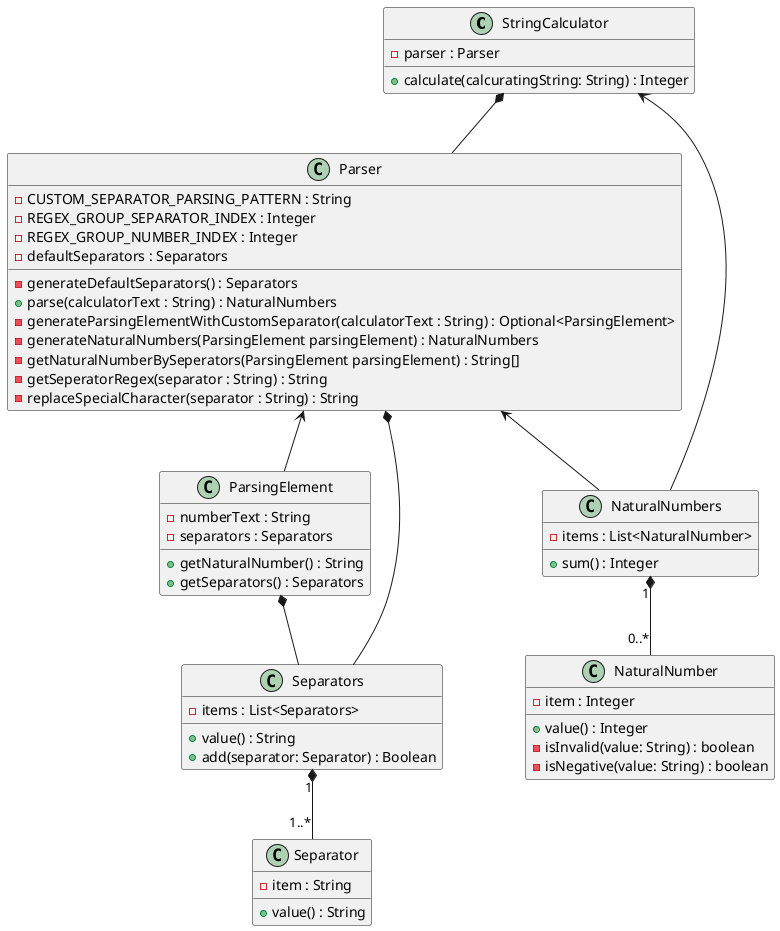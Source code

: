 @startuml StringCalculator
class StringCalculator {
  - parser : Parser

  + calculate(calcuratingString: String) : Integer
}

class Parser {
  - CUSTOM_SEPARATOR_PARSING_PATTERN : String
  - REGEX_GROUP_SEPARATOR_INDEX : Integer
  - REGEX_GROUP_NUMBER_INDEX : Integer
  - defaultSeparators : Separators

  - generateDefaultSeparators() : Separators
  + parse(calculatorText : String) : NaturalNumbers
  - generateParsingElementWithCustomSeparator(calculatorText : String) : Optional<ParsingElement>
  - generateNaturalNumbers(ParsingElement parsingElement) : NaturalNumbers
  - getNaturalNumberBySeperators(ParsingElement parsingElement) : String[]
  - getSeperatorRegex(separator : String) : String
  - replaceSpecialCharacter(separator : String) : String
}

class ParsingElement {
  - numberText : String
  - separators : Separators

  + getNaturalNumber() : String
  + getSeparators() : Separators
}

class NaturalNumbers {
  - items : List<NaturalNumber>

  + sum() : Integer
}

class NaturalNumber {
  - item : Integer

  + value() : Integer
  - isInvalid(value: String) : boolean
  - isNegative(value: String) : boolean
}

class Separators {
  - items : List<Separators>

  + value() : String
  + add(separator: Separator) : Boolean
}

class Separator {
  - item : String

  + value() : String
}

StringCalculator *-- Parser
StringCalculator <-- NaturalNumbers

ParsingElement *-- Separators

Parser <-- ParsingElement
Parser <-- NaturalNumbers
Parser *--  Separators

NaturalNumbers "1" *-- "0..*" NaturalNumber

Separators "1" *-- "1..*" Separator
@enduml